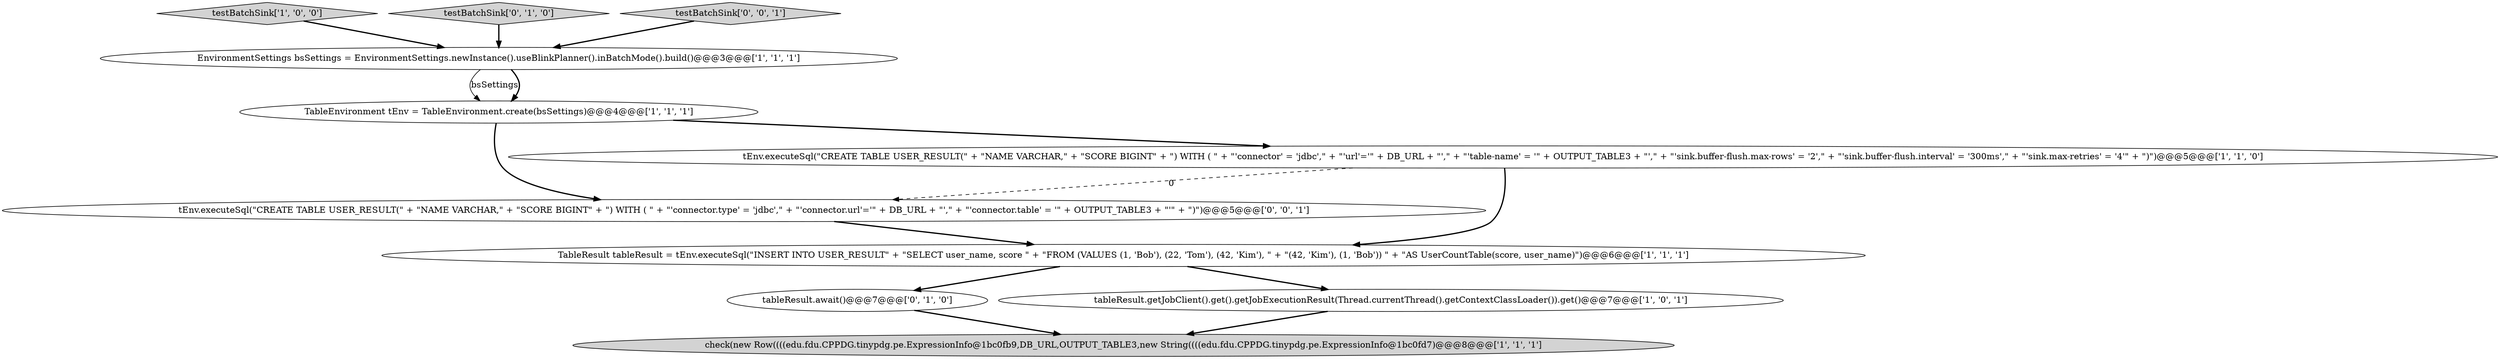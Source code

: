 digraph {
2 [style = filled, label = "testBatchSink['1', '0', '0']", fillcolor = lightgray, shape = diamond image = "AAA0AAABBB1BBB"];
7 [style = filled, label = "tableResult.await()@@@7@@@['0', '1', '0']", fillcolor = white, shape = ellipse image = "AAA0AAABBB2BBB"];
8 [style = filled, label = "testBatchSink['0', '1', '0']", fillcolor = lightgray, shape = diamond image = "AAA0AAABBB2BBB"];
0 [style = filled, label = "tableResult.getJobClient().get().getJobExecutionResult(Thread.currentThread().getContextClassLoader()).get()@@@7@@@['1', '0', '1']", fillcolor = white, shape = ellipse image = "AAA0AAABBB1BBB"];
3 [style = filled, label = "TableResult tableResult = tEnv.executeSql(\"INSERT INTO USER_RESULT\" + \"SELECT user_name, score \" + \"FROM (VALUES (1, 'Bob'), (22, 'Tom'), (42, 'Kim'), \" + \"(42, 'Kim'), (1, 'Bob')) \" + \"AS UserCountTable(score, user_name)\")@@@6@@@['1', '1', '1']", fillcolor = white, shape = ellipse image = "AAA0AAABBB1BBB"];
9 [style = filled, label = "testBatchSink['0', '0', '1']", fillcolor = lightgray, shape = diamond image = "AAA0AAABBB3BBB"];
10 [style = filled, label = "tEnv.executeSql(\"CREATE TABLE USER_RESULT(\" + \"NAME VARCHAR,\" + \"SCORE BIGINT\" + \") WITH ( \" + \"'connector.type' = 'jdbc',\" + \"'connector.url'='\" + DB_URL + \"',\" + \"'connector.table' = '\" + OUTPUT_TABLE3 + \"'\" + \")\")@@@5@@@['0', '0', '1']", fillcolor = white, shape = ellipse image = "AAA0AAABBB3BBB"];
6 [style = filled, label = "tEnv.executeSql(\"CREATE TABLE USER_RESULT(\" + \"NAME VARCHAR,\" + \"SCORE BIGINT\" + \") WITH ( \" + \"'connector' = 'jdbc',\" + \"'url'='\" + DB_URL + \"',\" + \"'table-name' = '\" + OUTPUT_TABLE3 + \"',\" + \"'sink.buffer-flush.max-rows' = '2',\" + \"'sink.buffer-flush.interval' = '300ms',\" + \"'sink.max-retries' = '4'\" + \")\")@@@5@@@['1', '1', '0']", fillcolor = white, shape = ellipse image = "AAA0AAABBB1BBB"];
5 [style = filled, label = "TableEnvironment tEnv = TableEnvironment.create(bsSettings)@@@4@@@['1', '1', '1']", fillcolor = white, shape = ellipse image = "AAA0AAABBB1BBB"];
4 [style = filled, label = "check(new Row((((edu.fdu.CPPDG.tinypdg.pe.ExpressionInfo@1bc0fb9,DB_URL,OUTPUT_TABLE3,new String((((edu.fdu.CPPDG.tinypdg.pe.ExpressionInfo@1bc0fd7)@@@8@@@['1', '1', '1']", fillcolor = lightgray, shape = ellipse image = "AAA0AAABBB1BBB"];
1 [style = filled, label = "EnvironmentSettings bsSettings = EnvironmentSettings.newInstance().useBlinkPlanner().inBatchMode().build()@@@3@@@['1', '1', '1']", fillcolor = white, shape = ellipse image = "AAA0AAABBB1BBB"];
1->5 [style = solid, label="bsSettings"];
0->4 [style = bold, label=""];
6->10 [style = dashed, label="0"];
7->4 [style = bold, label=""];
3->0 [style = bold, label=""];
9->1 [style = bold, label=""];
2->1 [style = bold, label=""];
6->3 [style = bold, label=""];
3->7 [style = bold, label=""];
5->10 [style = bold, label=""];
5->6 [style = bold, label=""];
10->3 [style = bold, label=""];
1->5 [style = bold, label=""];
8->1 [style = bold, label=""];
}
